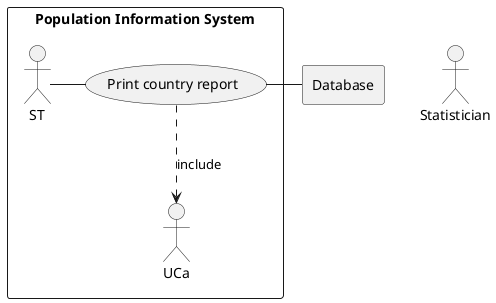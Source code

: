 @startuml
actor Statistics as "Statistician"

rectangle Database

rectangle "Population Information System" {
    usecase UC1 as "Get country report "

    usecase UC1 as "Print country report"

    ST - UC1
    UC1 ..> UCa : include
    UC1 - Database
}
@enduml